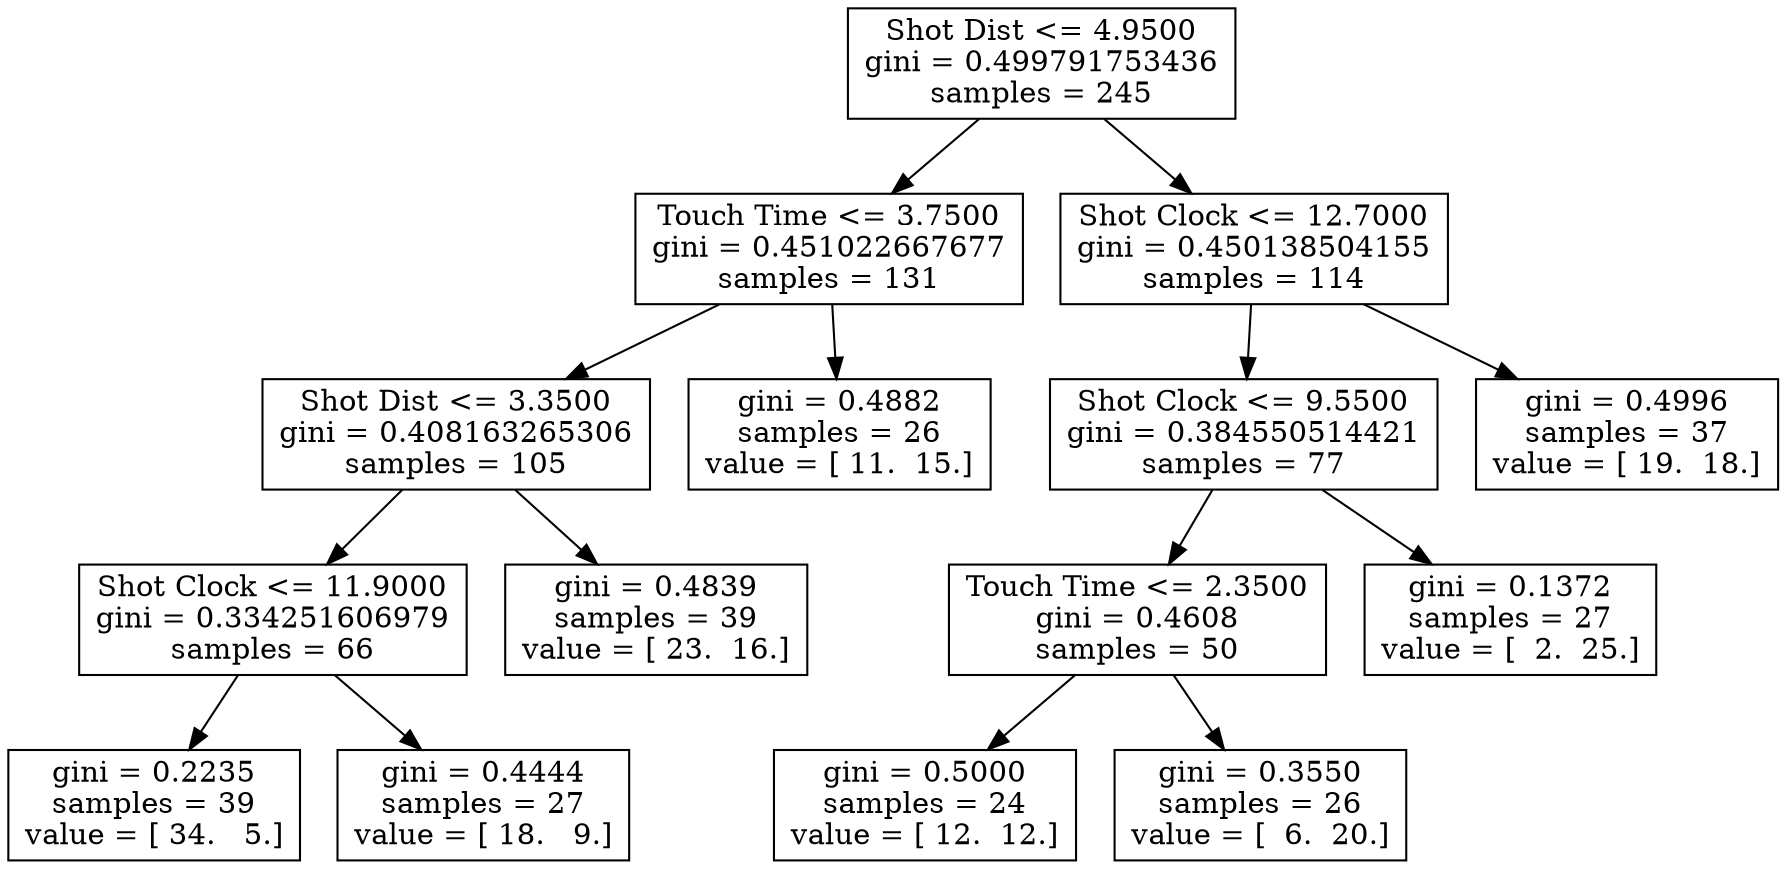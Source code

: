 digraph Tree {
0 [label="Shot Dist <= 4.9500\ngini = 0.499791753436\nsamples = 245", shape="box"] ;
1 [label="Touch Time <= 3.7500\ngini = 0.451022667677\nsamples = 131", shape="box"] ;
0 -> 1 ;
2 [label="Shot Dist <= 3.3500\ngini = 0.408163265306\nsamples = 105", shape="box"] ;
1 -> 2 ;
3 [label="Shot Clock <= 11.9000\ngini = 0.334251606979\nsamples = 66", shape="box"] ;
2 -> 3 ;
4 [label="gini = 0.2235\nsamples = 39\nvalue = [ 34.   5.]", shape="box"] ;
3 -> 4 ;
5 [label="gini = 0.4444\nsamples = 27\nvalue = [ 18.   9.]", shape="box"] ;
3 -> 5 ;
6 [label="gini = 0.4839\nsamples = 39\nvalue = [ 23.  16.]", shape="box"] ;
2 -> 6 ;
7 [label="gini = 0.4882\nsamples = 26\nvalue = [ 11.  15.]", shape="box"] ;
1 -> 7 ;
8 [label="Shot Clock <= 12.7000\ngini = 0.450138504155\nsamples = 114", shape="box"] ;
0 -> 8 ;
9 [label="Shot Clock <= 9.5500\ngini = 0.384550514421\nsamples = 77", shape="box"] ;
8 -> 9 ;
10 [label="Touch Time <= 2.3500\ngini = 0.4608\nsamples = 50", shape="box"] ;
9 -> 10 ;
11 [label="gini = 0.5000\nsamples = 24\nvalue = [ 12.  12.]", shape="box"] ;
10 -> 11 ;
12 [label="gini = 0.3550\nsamples = 26\nvalue = [  6.  20.]", shape="box"] ;
10 -> 12 ;
13 [label="gini = 0.1372\nsamples = 27\nvalue = [  2.  25.]", shape="box"] ;
9 -> 13 ;
14 [label="gini = 0.4996\nsamples = 37\nvalue = [ 19.  18.]", shape="box"] ;
8 -> 14 ;
}